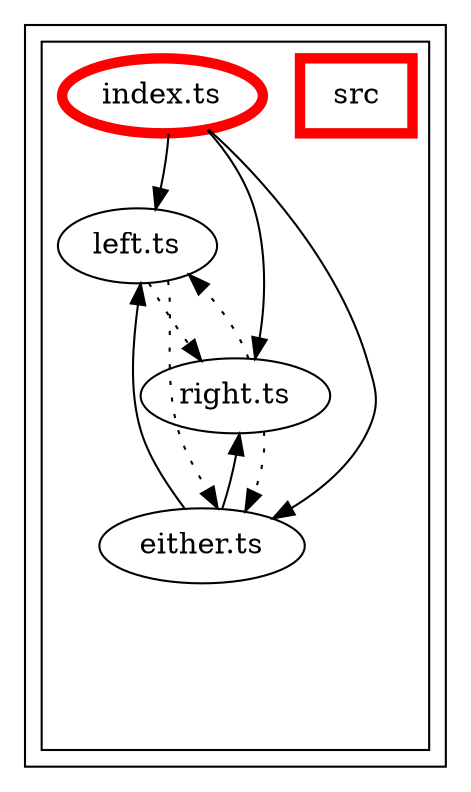 digraph "dependency-graph-@siteimprove/alfa-either" {
  compound = true;
  "src/left.ts";
  "src/right.ts";
  "src/either.ts";
  subgraph "cluster_src" {
    color = "#000000";
    label = "";
    "exit_src" [
      style = "invis";
    ];
    subgraph "cluster_src" {
      color = "#000000";
      label = "";
      "name_src" [
        penwidth = 5;
        shape = "rectangle";
        color = "#ff0000";
        label = "src";
      ];
      "exit_src" [
        style = "invis";
      ];
      "src/either.ts" [
        label = "either.ts";
      ];
      "src/left.ts" [
        label = "left.ts";
      ];
      "src/index.ts" [
        label = "index.ts";
        color = "#ff0000";
        penwidth = 5;
      ];
      "src/right.ts" [
        label = "right.ts";
      ];
      "src/either.ts" -> "exit_src" [
        style = "invis";
      ];
      "src/left.ts" -> "exit_src" [
        style = "invis";
      ];
      "src/index.ts" -> "exit_src" [
        style = "invis";
      ];
      "src/right.ts" -> "exit_src" [
        style = "invis";
      ];
    }
    "exit_src" -> "exit_src" [
      style = "invis";
    ];
    "exit_src" -> "exit_src" [
      style = "invis";
    ];
    "exit_src" -> "exit_src" [
      style = "invis";
    ];
    "exit_src" -> "exit_src" [
      style = "invis";
    ];
  }
  "src/either.ts" -> "src/left.ts" [
    style = "invis";
  ];
  "src/either.ts" -> "src/left.ts" [
    style = "solid";
    color = "black";
  ];
  "src/either.ts" -> "src/right.ts" [
    style = "invis";
  ];
  "src/either.ts" -> "src/right.ts" [
    style = "solid";
    color = "black";
  ];
  "src/left.ts" -> "src/either.ts" [
    style = "invis";
  ];
  "src/left.ts" -> "src/either.ts" [
    style = "dotted";
    color = "black";
  ];
  "src/left.ts" -> "src/right.ts" [
    style = "invis";
  ];
  "src/left.ts" -> "src/right.ts" [
    style = "dotted";
    color = "black";
  ];
  "src/index.ts" -> "src/either.ts" [
    style = "invis";
  ];
  "src/index.ts" -> "src/either.ts" [
    style = "solid";
    color = "black";
  ];
  "src/index.ts" -> "src/left.ts" [
    style = "invis";
  ];
  "src/index.ts" -> "src/left.ts" [
    style = "solid";
    color = "black";
  ];
  "src/index.ts" -> "src/right.ts" [
    style = "invis";
  ];
  "src/index.ts" -> "src/right.ts" [
    style = "solid";
    color = "black";
  ];
  "src/right.ts" -> "src/either.ts" [
    style = "invis";
  ];
  "src/right.ts" -> "src/either.ts" [
    style = "dotted";
    color = "black";
  ];
  "src/right.ts" -> "src/left.ts" [
    style = "invis";
  ];
  "src/right.ts" -> "src/left.ts" [
    style = "dotted";
    color = "black";
  ];
}